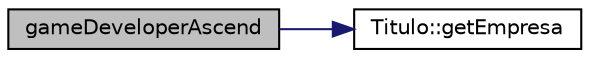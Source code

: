 digraph "gameDeveloperAscend"
{
  edge [fontname="Helvetica",fontsize="10",labelfontname="Helvetica",labelfontsize="10"];
  node [fontname="Helvetica",fontsize="10",shape=record];
  rankdir="LR";
  Node7 [label="gameDeveloperAscend",height=0.2,width=0.4,color="black", fillcolor="grey75", style="filled", fontcolor="black"];
  Node7 -> Node8 [color="midnightblue",fontsize="10",style="solid"];
  Node8 [label="Titulo::getEmpresa",height=0.2,width=0.4,color="black", fillcolor="white", style="filled",URL="$class_titulo.html#a48d810fe27da41cfb726fb5680a68471",tooltip="Permite obter a empresa do titulo. "];
}
